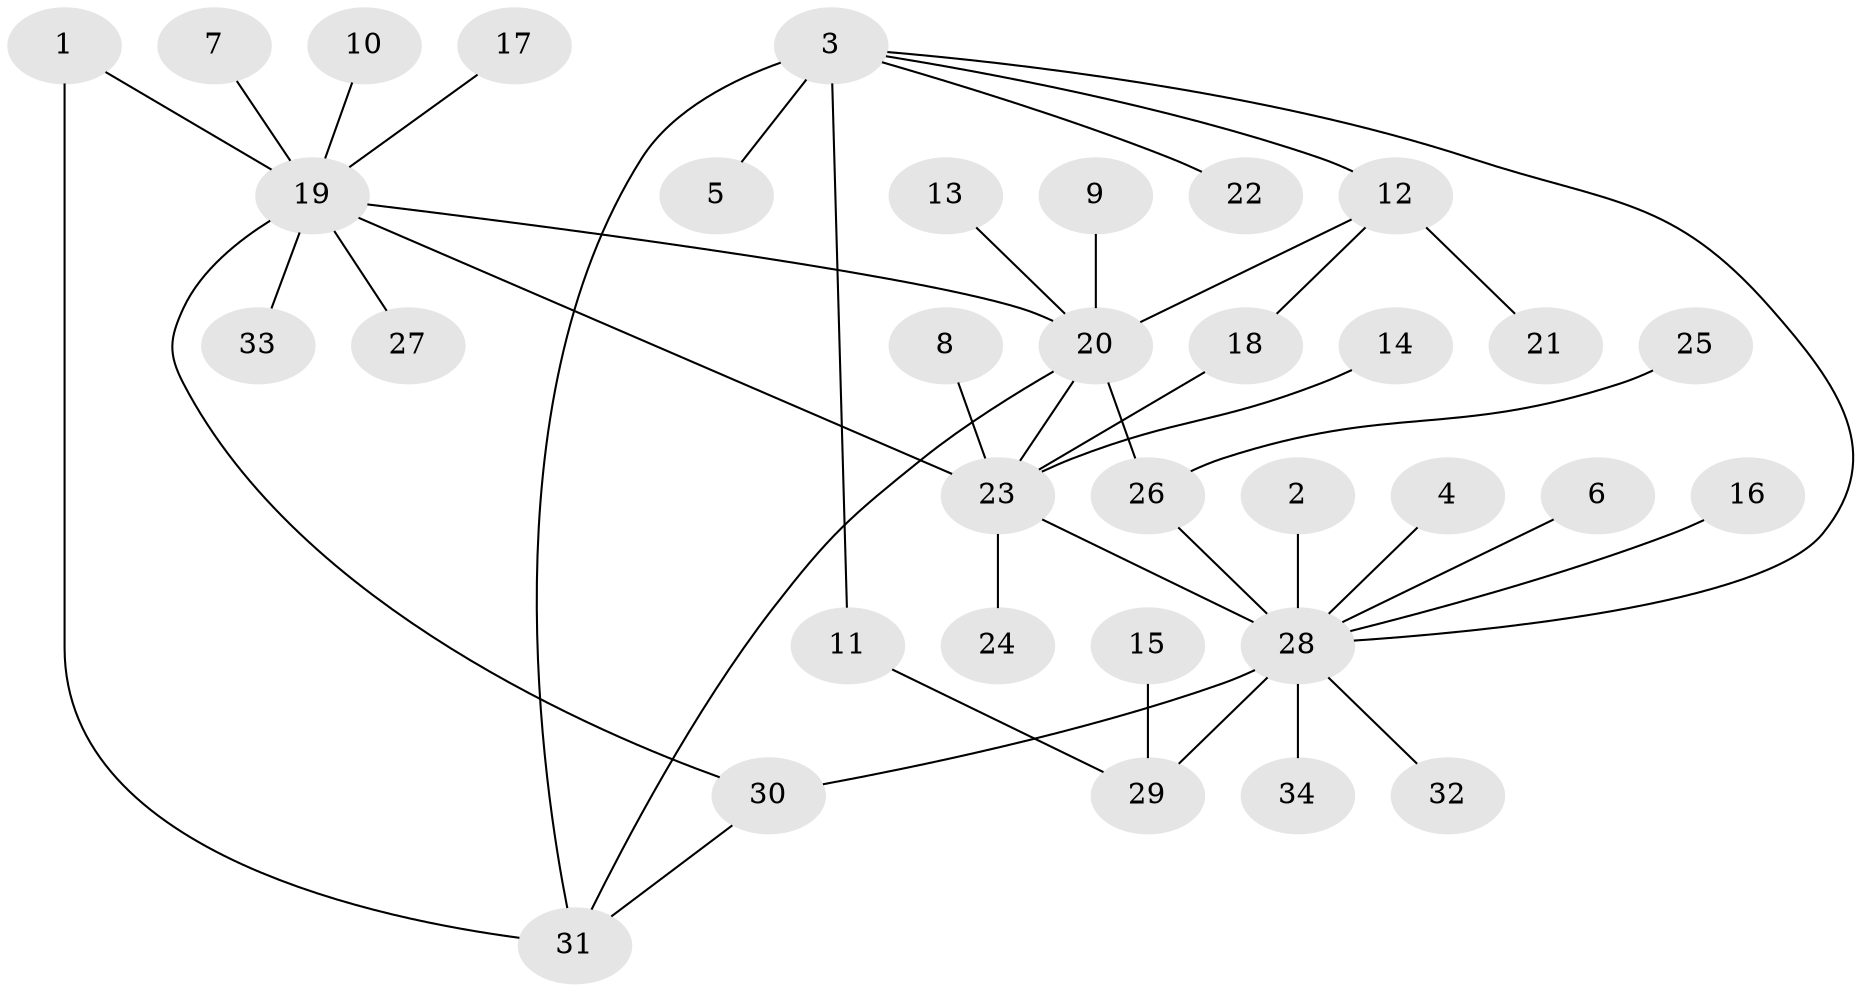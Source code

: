 // original degree distribution, {4: 0.07462686567164178, 6: 0.04477611940298507, 7: 0.029850746268656716, 5: 0.04477611940298507, 10: 0.014925373134328358, 12: 0.014925373134328358, 3: 0.04477611940298507, 2: 0.19402985074626866, 1: 0.5373134328358209}
// Generated by graph-tools (version 1.1) at 2025/26/03/09/25 03:26:47]
// undirected, 34 vertices, 42 edges
graph export_dot {
graph [start="1"]
  node [color=gray90,style=filled];
  1;
  2;
  3;
  4;
  5;
  6;
  7;
  8;
  9;
  10;
  11;
  12;
  13;
  14;
  15;
  16;
  17;
  18;
  19;
  20;
  21;
  22;
  23;
  24;
  25;
  26;
  27;
  28;
  29;
  30;
  31;
  32;
  33;
  34;
  1 -- 19 [weight=1.0];
  1 -- 31 [weight=1.0];
  2 -- 28 [weight=1.0];
  3 -- 5 [weight=1.0];
  3 -- 11 [weight=1.0];
  3 -- 12 [weight=1.0];
  3 -- 22 [weight=1.0];
  3 -- 28 [weight=1.0];
  3 -- 31 [weight=2.0];
  4 -- 28 [weight=1.0];
  6 -- 28 [weight=1.0];
  7 -- 19 [weight=1.0];
  8 -- 23 [weight=1.0];
  9 -- 20 [weight=1.0];
  10 -- 19 [weight=1.0];
  11 -- 29 [weight=1.0];
  12 -- 18 [weight=1.0];
  12 -- 20 [weight=2.0];
  12 -- 21 [weight=1.0];
  13 -- 20 [weight=1.0];
  14 -- 23 [weight=1.0];
  15 -- 29 [weight=1.0];
  16 -- 28 [weight=1.0];
  17 -- 19 [weight=1.0];
  18 -- 23 [weight=1.0];
  19 -- 20 [weight=1.0];
  19 -- 23 [weight=1.0];
  19 -- 27 [weight=1.0];
  19 -- 30 [weight=2.0];
  19 -- 33 [weight=1.0];
  20 -- 23 [weight=2.0];
  20 -- 26 [weight=1.0];
  20 -- 31 [weight=1.0];
  23 -- 24 [weight=1.0];
  23 -- 28 [weight=1.0];
  25 -- 26 [weight=1.0];
  26 -- 28 [weight=2.0];
  28 -- 29 [weight=1.0];
  28 -- 30 [weight=1.0];
  28 -- 32 [weight=1.0];
  28 -- 34 [weight=1.0];
  30 -- 31 [weight=1.0];
}
